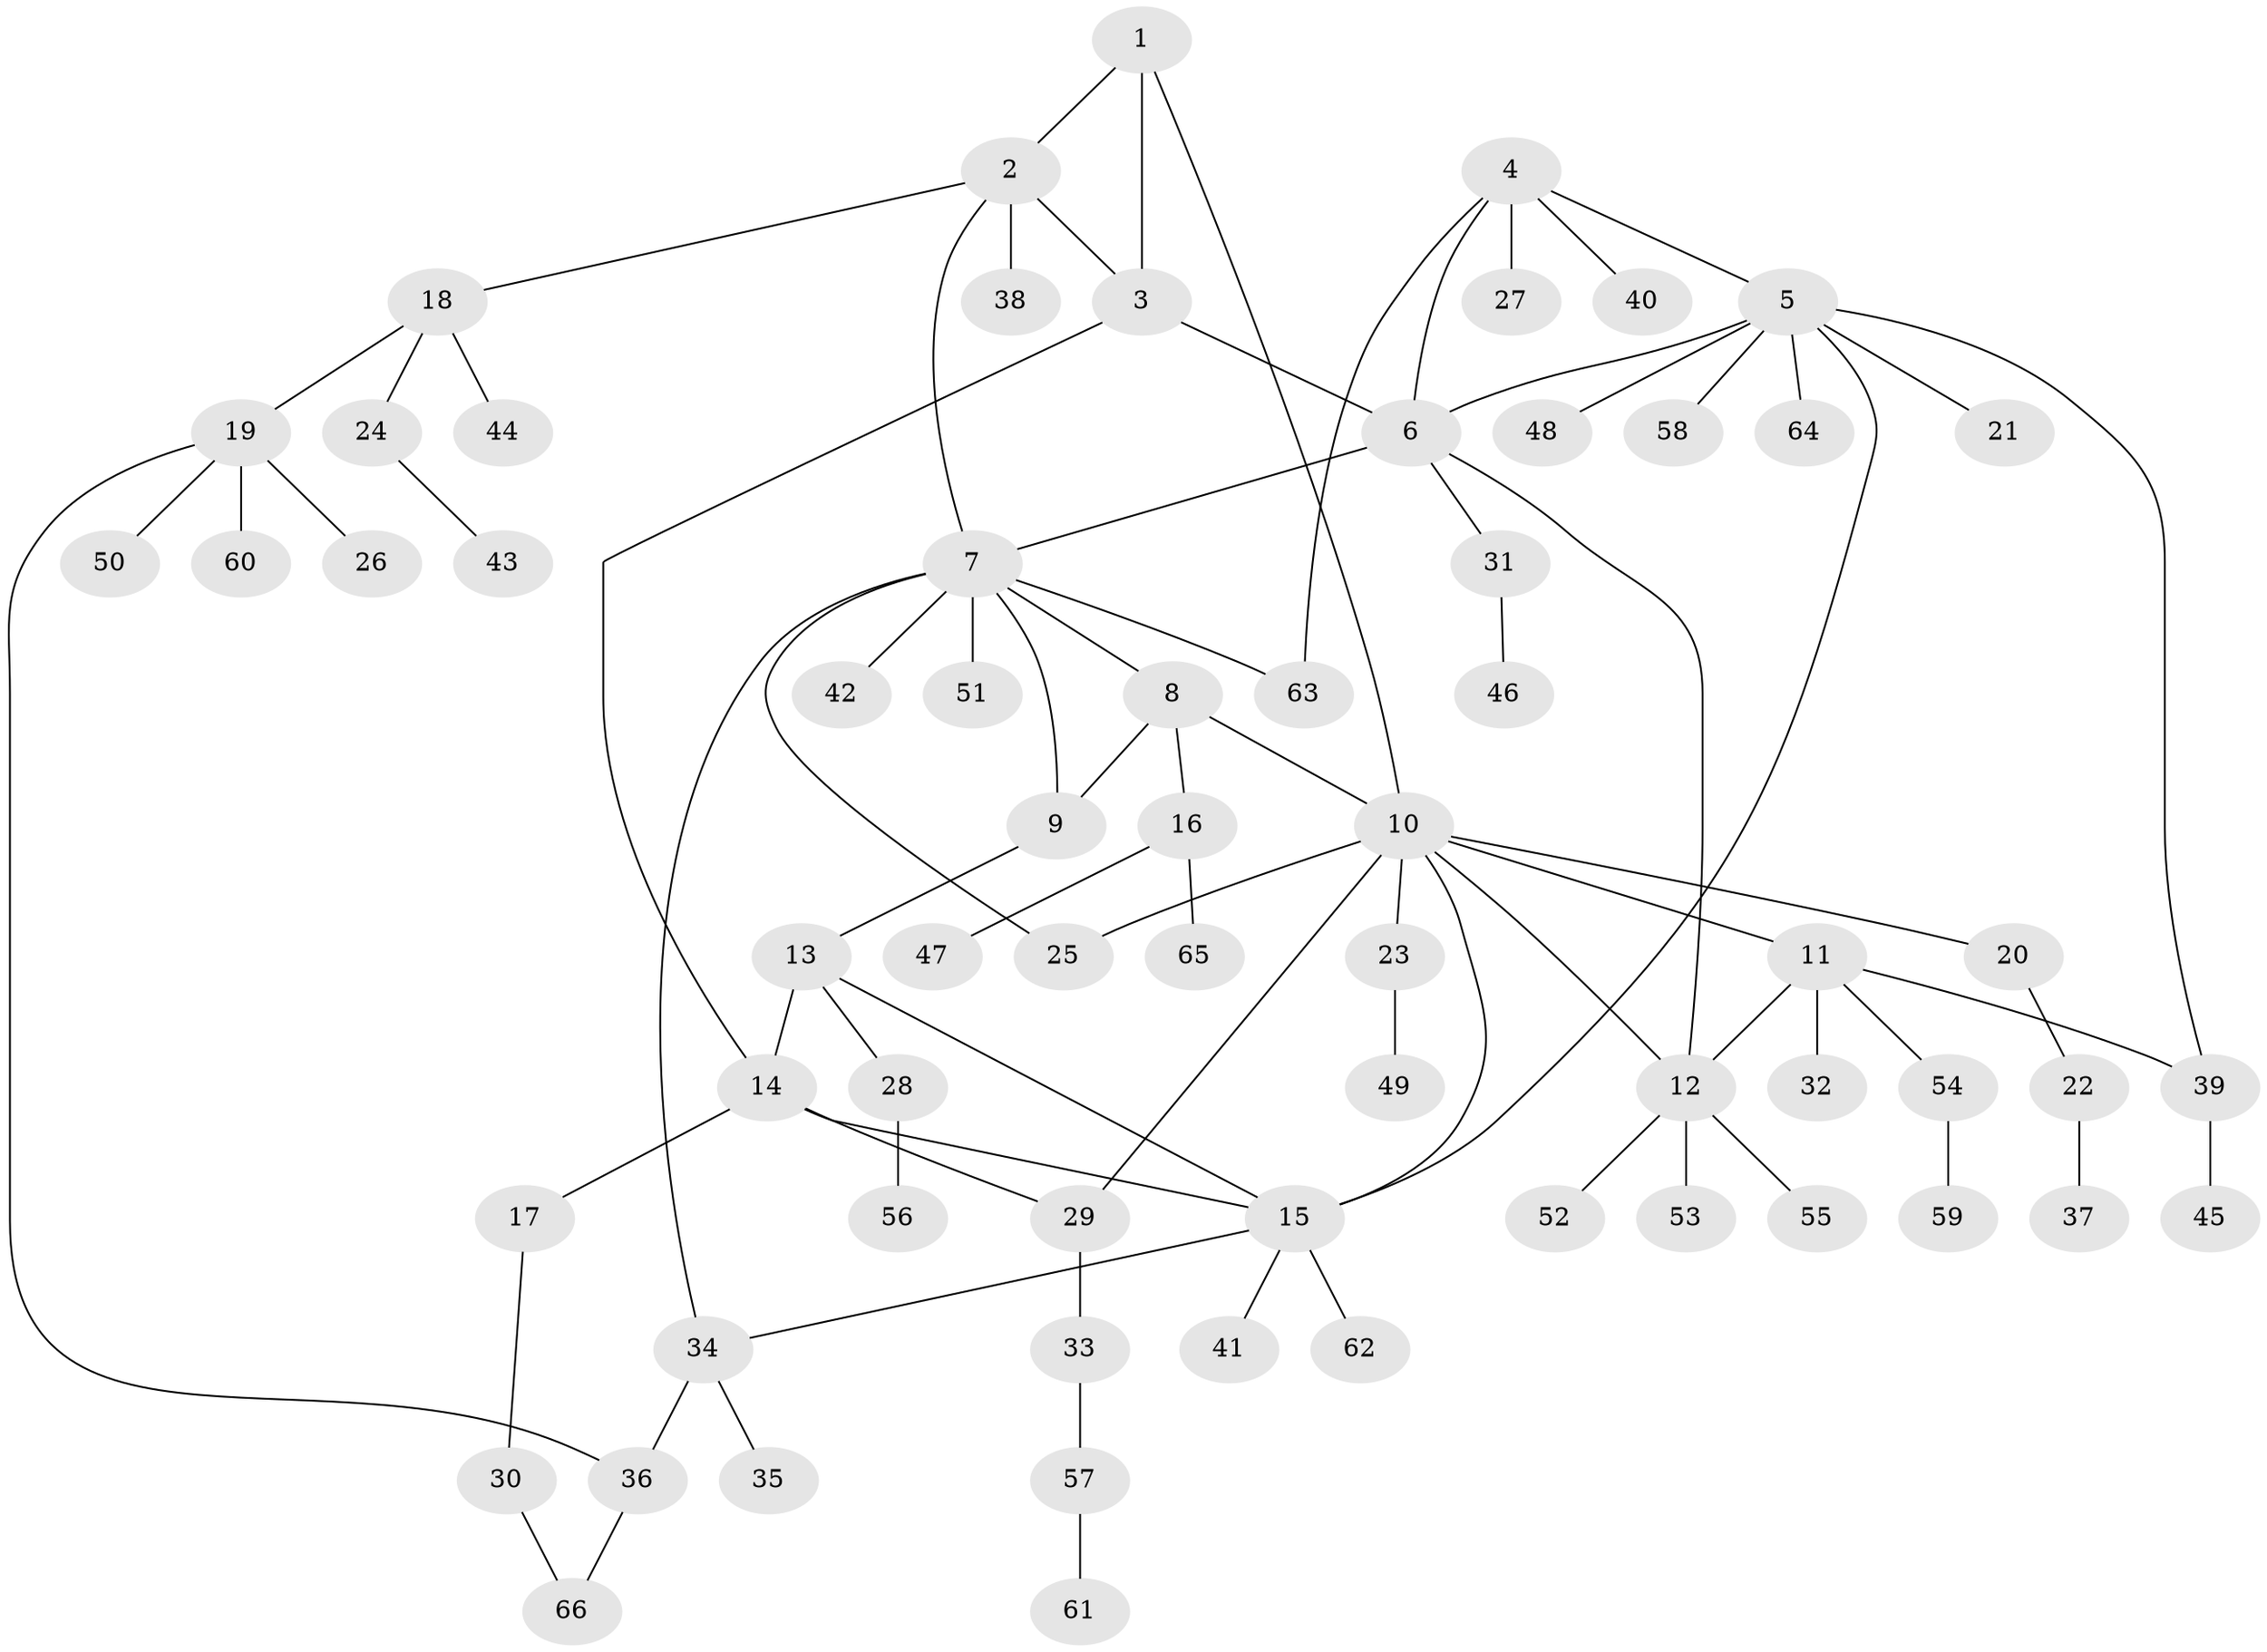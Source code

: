 // Generated by graph-tools (version 1.1) at 2025/26/03/09/25 03:26:45]
// undirected, 66 vertices, 83 edges
graph export_dot {
graph [start="1"]
  node [color=gray90,style=filled];
  1;
  2;
  3;
  4;
  5;
  6;
  7;
  8;
  9;
  10;
  11;
  12;
  13;
  14;
  15;
  16;
  17;
  18;
  19;
  20;
  21;
  22;
  23;
  24;
  25;
  26;
  27;
  28;
  29;
  30;
  31;
  32;
  33;
  34;
  35;
  36;
  37;
  38;
  39;
  40;
  41;
  42;
  43;
  44;
  45;
  46;
  47;
  48;
  49;
  50;
  51;
  52;
  53;
  54;
  55;
  56;
  57;
  58;
  59;
  60;
  61;
  62;
  63;
  64;
  65;
  66;
  1 -- 2;
  1 -- 3;
  1 -- 10;
  2 -- 3;
  2 -- 7;
  2 -- 18;
  2 -- 38;
  3 -- 6;
  3 -- 14;
  4 -- 5;
  4 -- 6;
  4 -- 27;
  4 -- 40;
  4 -- 63;
  5 -- 6;
  5 -- 15;
  5 -- 21;
  5 -- 39;
  5 -- 48;
  5 -- 58;
  5 -- 64;
  6 -- 7;
  6 -- 12;
  6 -- 31;
  7 -- 8;
  7 -- 9;
  7 -- 25;
  7 -- 34;
  7 -- 42;
  7 -- 51;
  7 -- 63;
  8 -- 9;
  8 -- 10;
  8 -- 16;
  9 -- 13;
  10 -- 11;
  10 -- 12;
  10 -- 15;
  10 -- 20;
  10 -- 23;
  10 -- 25;
  10 -- 29;
  11 -- 12;
  11 -- 32;
  11 -- 39;
  11 -- 54;
  12 -- 52;
  12 -- 53;
  12 -- 55;
  13 -- 14;
  13 -- 15;
  13 -- 28;
  14 -- 15;
  14 -- 17;
  14 -- 29;
  15 -- 34;
  15 -- 41;
  15 -- 62;
  16 -- 47;
  16 -- 65;
  17 -- 30;
  18 -- 19;
  18 -- 24;
  18 -- 44;
  19 -- 26;
  19 -- 36;
  19 -- 50;
  19 -- 60;
  20 -- 22;
  22 -- 37;
  23 -- 49;
  24 -- 43;
  28 -- 56;
  29 -- 33;
  30 -- 66;
  31 -- 46;
  33 -- 57;
  34 -- 35;
  34 -- 36;
  36 -- 66;
  39 -- 45;
  54 -- 59;
  57 -- 61;
}
